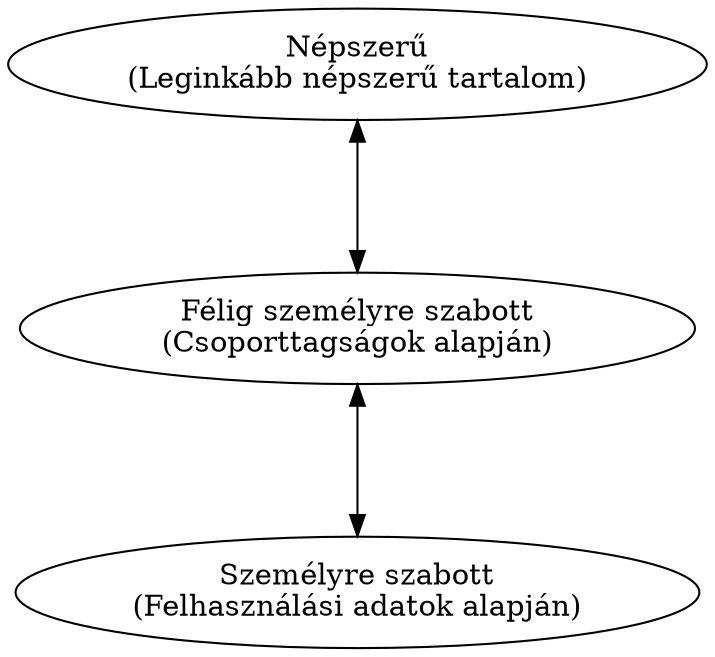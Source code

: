 digraph recommender {
    graph [dpi=300]
    rankdir="TD"

    popular [label="Népszerű\n(Leginkább népszerű tartalom)", width=4.5]
    semi [label="Félig személyre szabott\n(Csoporttagságok alapján)", width=4.5]
    personalized [label="Személyre szabott\n(Felhasználási adatok alapján)", width=4.5]

    popular -> semi [dir="both", minlen=2]
    semi -> personalized [dir="both", minlen=2]

}

